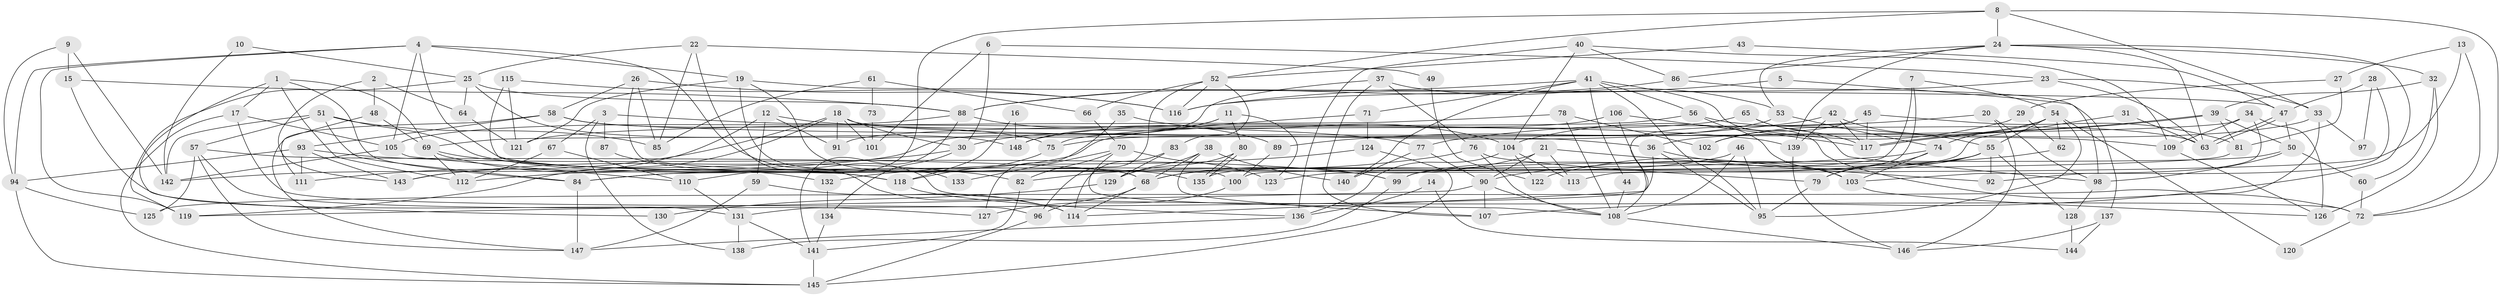 // Generated by graph-tools (version 1.1) at 2025/36/03/09/25 02:36:22]
// undirected, 148 vertices, 296 edges
graph export_dot {
graph [start="1"]
  node [color=gray90,style=filled];
  1;
  2;
  3;
  4;
  5;
  6;
  7;
  8;
  9;
  10;
  11;
  12;
  13;
  14;
  15;
  16;
  17;
  18;
  19;
  20;
  21;
  22;
  23;
  24;
  25;
  26;
  27;
  28;
  29;
  30;
  31;
  32;
  33;
  34;
  35;
  36;
  37;
  38;
  39;
  40;
  41;
  42;
  43;
  44;
  45;
  46;
  47;
  48;
  49;
  50;
  51;
  52;
  53;
  54;
  55;
  56;
  57;
  58;
  59;
  60;
  61;
  62;
  63;
  64;
  65;
  66;
  67;
  68;
  69;
  70;
  71;
  72;
  73;
  74;
  75;
  76;
  77;
  78;
  79;
  80;
  81;
  82;
  83;
  84;
  85;
  86;
  87;
  88;
  89;
  90;
  91;
  92;
  93;
  94;
  95;
  96;
  97;
  98;
  99;
  100;
  101;
  102;
  103;
  104;
  105;
  106;
  107;
  108;
  109;
  110;
  111;
  112;
  113;
  114;
  115;
  116;
  117;
  118;
  119;
  120;
  121;
  122;
  123;
  124;
  125;
  126;
  127;
  128;
  129;
  130;
  131;
  132;
  133;
  134;
  135;
  136;
  137;
  138;
  139;
  140;
  141;
  142;
  143;
  144;
  145;
  146;
  147;
  148;
  1 -- 69;
  1 -- 84;
  1 -- 17;
  1 -- 112;
  1 -- 130;
  2 -- 143;
  2 -- 64;
  2 -- 48;
  3 -- 138;
  3 -- 67;
  3 -- 77;
  3 -- 87;
  4 -- 19;
  4 -- 105;
  4 -- 72;
  4 -- 94;
  4 -- 99;
  4 -- 119;
  5 -- 98;
  5 -- 116;
  6 -- 23;
  6 -- 30;
  6 -- 101;
  7 -- 54;
  7 -- 113;
  7 -- 100;
  8 -- 72;
  8 -- 110;
  8 -- 24;
  8 -- 33;
  8 -- 52;
  9 -- 15;
  9 -- 142;
  9 -- 94;
  10 -- 142;
  10 -- 25;
  11 -- 148;
  11 -- 30;
  11 -- 80;
  11 -- 123;
  12 -- 91;
  12 -- 143;
  12 -- 59;
  12 -- 139;
  13 -- 27;
  13 -- 123;
  13 -- 72;
  14 -- 136;
  14 -- 144;
  15 -- 88;
  15 -- 131;
  16 -- 118;
  16 -- 148;
  17 -- 96;
  17 -- 105;
  17 -- 145;
  18 -- 36;
  18 -- 119;
  18 -- 30;
  18 -- 91;
  18 -- 101;
  18 -- 111;
  19 -- 68;
  19 -- 47;
  19 -- 121;
  19 -- 133;
  20 -- 77;
  20 -- 146;
  20 -- 98;
  21 -- 68;
  21 -- 90;
  21 -- 92;
  21 -- 113;
  22 -- 25;
  22 -- 85;
  22 -- 49;
  22 -- 114;
  23 -- 63;
  23 -- 116;
  23 -- 33;
  24 -- 139;
  24 -- 32;
  24 -- 53;
  24 -- 63;
  24 -- 86;
  24 -- 107;
  25 -- 119;
  25 -- 88;
  25 -- 64;
  25 -- 148;
  26 -- 100;
  26 -- 58;
  26 -- 85;
  26 -- 116;
  27 -- 29;
  27 -- 81;
  28 -- 92;
  28 -- 47;
  28 -- 97;
  29 -- 104;
  29 -- 62;
  30 -- 134;
  30 -- 143;
  31 -- 135;
  31 -- 63;
  32 -- 60;
  32 -- 39;
  32 -- 126;
  33 -- 36;
  33 -- 97;
  33 -- 125;
  34 -- 126;
  34 -- 103;
  34 -- 69;
  34 -- 109;
  35 -- 104;
  35 -- 127;
  36 -- 103;
  36 -- 95;
  36 -- 131;
  37 -- 76;
  37 -- 142;
  37 -- 53;
  37 -- 107;
  38 -- 107;
  38 -- 129;
  38 -- 68;
  38 -- 140;
  39 -- 117;
  39 -- 117;
  39 -- 50;
  39 -- 81;
  40 -- 109;
  40 -- 86;
  40 -- 104;
  40 -- 136;
  41 -- 72;
  41 -- 56;
  41 -- 44;
  41 -- 71;
  41 -- 88;
  41 -- 95;
  41 -- 140;
  42 -- 55;
  42 -- 117;
  42 -- 89;
  42 -- 139;
  43 -- 52;
  43 -- 47;
  44 -- 108;
  45 -- 114;
  45 -- 81;
  45 -- 102;
  45 -- 117;
  46 -- 95;
  46 -- 68;
  46 -- 108;
  47 -- 50;
  47 -- 63;
  47 -- 63;
  48 -- 69;
  48 -- 111;
  49 -- 122;
  50 -- 99;
  50 -- 60;
  50 -- 98;
  51 -- 84;
  51 -- 57;
  51 -- 85;
  51 -- 135;
  51 -- 142;
  52 -- 96;
  52 -- 66;
  52 -- 83;
  52 -- 116;
  53 -- 74;
  53 -- 75;
  54 -- 95;
  54 -- 55;
  54 -- 62;
  54 -- 74;
  54 -- 102;
  54 -- 120;
  55 -- 79;
  55 -- 99;
  55 -- 92;
  55 -- 122;
  55 -- 128;
  56 -- 63;
  56 -- 103;
  56 -- 91;
  57 -- 125;
  57 -- 147;
  57 -- 68;
  57 -- 127;
  58 -- 93;
  58 -- 147;
  58 -- 75;
  58 -- 109;
  59 -- 114;
  59 -- 147;
  60 -- 72;
  61 -- 85;
  61 -- 66;
  61 -- 73;
  62 -- 90;
  64 -- 121;
  65 -- 117;
  65 -- 98;
  65 -- 148;
  66 -- 70;
  67 -- 110;
  67 -- 112;
  68 -- 96;
  68 -- 114;
  69 -- 112;
  69 -- 82;
  69 -- 132;
  70 -- 82;
  70 -- 108;
  70 -- 123;
  70 -- 133;
  71 -- 75;
  71 -- 124;
  72 -- 120;
  73 -- 101;
  74 -- 79;
  74 -- 84;
  74 -- 103;
  75 -- 118;
  76 -- 108;
  76 -- 79;
  76 -- 82;
  77 -- 140;
  77 -- 90;
  78 -- 102;
  78 -- 108;
  78 -- 121;
  79 -- 95;
  80 -- 135;
  80 -- 135;
  80 -- 129;
  81 -- 84;
  82 -- 141;
  83 -- 114;
  83 -- 129;
  84 -- 147;
  86 -- 88;
  86 -- 137;
  87 -- 118;
  88 -- 141;
  88 -- 89;
  88 -- 105;
  89 -- 100;
  90 -- 107;
  90 -- 108;
  90 -- 119;
  93 -- 111;
  93 -- 94;
  93 -- 99;
  93 -- 143;
  94 -- 125;
  94 -- 145;
  96 -- 145;
  98 -- 128;
  99 -- 138;
  100 -- 127;
  103 -- 126;
  104 -- 136;
  104 -- 113;
  104 -- 122;
  105 -- 110;
  105 -- 142;
  106 -- 108;
  106 -- 117;
  106 -- 112;
  108 -- 146;
  109 -- 126;
  110 -- 131;
  115 -- 121;
  115 -- 116;
  115 -- 118;
  118 -- 136;
  124 -- 145;
  124 -- 132;
  128 -- 144;
  129 -- 130;
  131 -- 141;
  131 -- 138;
  132 -- 134;
  134 -- 141;
  136 -- 147;
  137 -- 146;
  137 -- 144;
  139 -- 146;
  141 -- 145;
}
